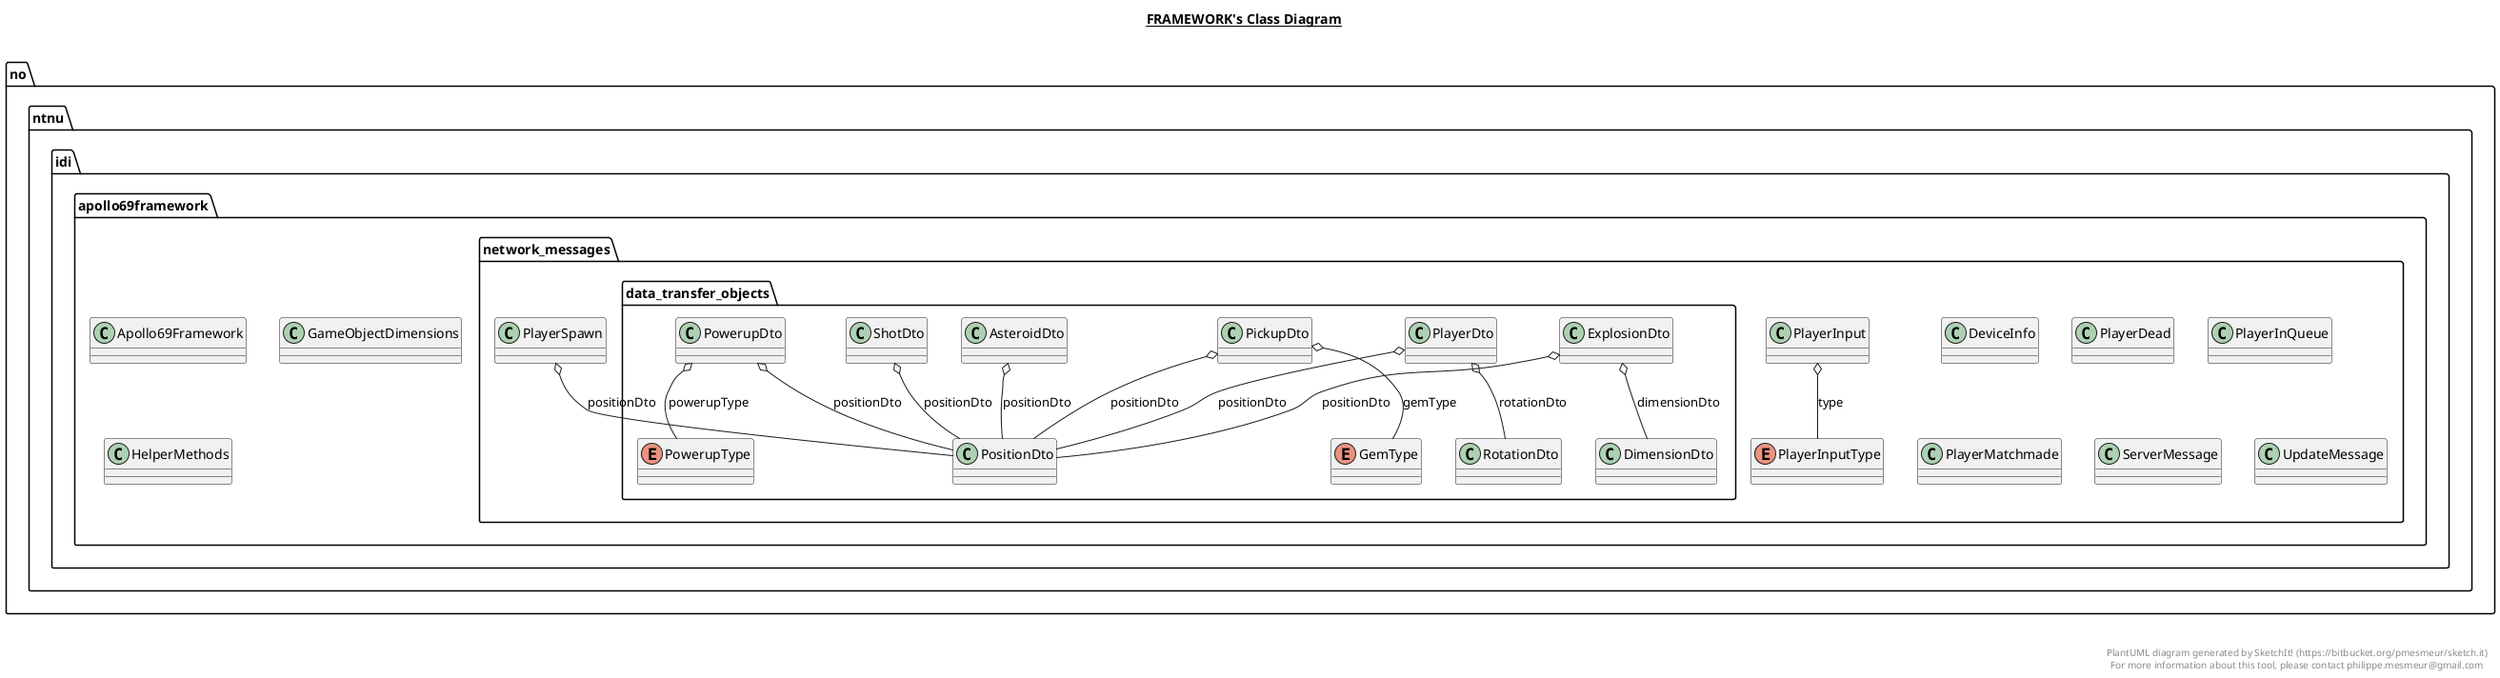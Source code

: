 @startuml

title __FRAMEWORK's Class Diagram__\n

  namespace no.ntnu.idi.apollo69framework {
    class no.ntnu.idi.apollo69framework.Apollo69Framework {
    }
  }
  

  namespace no.ntnu.idi.apollo69framework {
    class no.ntnu.idi.apollo69framework.GameObjectDimensions {
    }
  }
  

  namespace no.ntnu.idi.apollo69framework {
    class no.ntnu.idi.apollo69framework.HelperMethods {
    }
  }
  

  namespace no.ntnu.idi.apollo69framework {
    namespace network_messages {
      class no.ntnu.idi.apollo69framework.network_messages.DeviceInfo {
      }
    }
  }
  

  namespace no.ntnu.idi.apollo69framework {
    namespace network_messages {
      class no.ntnu.idi.apollo69framework.network_messages.PlayerDead {
      }
    }
  }
  

  namespace no.ntnu.idi.apollo69framework {
    namespace network_messages {
      class no.ntnu.idi.apollo69framework.network_messages.PlayerInQueue {
      }
    }
  }
  

  namespace no.ntnu.idi.apollo69framework {
    namespace network_messages {
      class no.ntnu.idi.apollo69framework.network_messages.PlayerInput {
      }
    }
  }
  

  namespace no.ntnu.idi.apollo69framework {
    namespace network_messages {
      enum PlayerInputType {
      }
    }
  }
  

  namespace no.ntnu.idi.apollo69framework {
    namespace network_messages {
      class no.ntnu.idi.apollo69framework.network_messages.PlayerMatchmade {
      }
    }
  }
  

  namespace no.ntnu.idi.apollo69framework {
    namespace network_messages {
      class no.ntnu.idi.apollo69framework.network_messages.PlayerSpawn {
      }
    }
  }
  

  namespace no.ntnu.idi.apollo69framework {
    namespace network_messages {
      class no.ntnu.idi.apollo69framework.network_messages.ServerMessage {
      }
    }
  }
  

  namespace no.ntnu.idi.apollo69framework {
    namespace network_messages {
      class no.ntnu.idi.apollo69framework.network_messages.UpdateMessage {
      }
    }
  }
  

  namespace no.ntnu.idi.apollo69framework {
    namespace network_messages {
      namespace data_transfer_objects {
        class no.ntnu.idi.apollo69framework.network_messages.data_transfer_objects.AsteroidDto {
        }
      }
    }
  }
  

  namespace no.ntnu.idi.apollo69framework {
    namespace network_messages {
      namespace data_transfer_objects {
        class no.ntnu.idi.apollo69framework.network_messages.data_transfer_objects.DimensionDto {
        }
      }
    }
  }
  

  namespace no.ntnu.idi.apollo69framework {
    namespace network_messages {
      namespace data_transfer_objects {
        class no.ntnu.idi.apollo69framework.network_messages.data_transfer_objects.ExplosionDto {
        }
      }
    }
  }
  

  namespace no.ntnu.idi.apollo69framework {
    namespace network_messages {
      namespace data_transfer_objects {
        enum GemType {
        }
      }
    }
  }
  

  namespace no.ntnu.idi.apollo69framework {
    namespace network_messages {
      namespace data_transfer_objects {
        class no.ntnu.idi.apollo69framework.network_messages.data_transfer_objects.PickupDto {
        }
      }
    }
  }
  

  namespace no.ntnu.idi.apollo69framework {
    namespace network_messages {
      namespace data_transfer_objects {
        class no.ntnu.idi.apollo69framework.network_messages.data_transfer_objects.PlayerDto {
        }
      }
    }
  }
  

  namespace no.ntnu.idi.apollo69framework {
    namespace network_messages {
      namespace data_transfer_objects {
        class no.ntnu.idi.apollo69framework.network_messages.data_transfer_objects.PositionDto {
        }
      }
    }
  }
  

  namespace no.ntnu.idi.apollo69framework {
    namespace network_messages {
      namespace data_transfer_objects {
        class no.ntnu.idi.apollo69framework.network_messages.data_transfer_objects.PowerupDto {
        }
      }
    }
  }
  

  namespace no.ntnu.idi.apollo69framework {
    namespace network_messages {
      namespace data_transfer_objects {
        enum PowerupType {
        }
      }
    }
  }
  

  namespace no.ntnu.idi.apollo69framework {
    namespace network_messages {
      namespace data_transfer_objects {
        class no.ntnu.idi.apollo69framework.network_messages.data_transfer_objects.RotationDto {
        }
      }
    }
  }
  

  namespace no.ntnu.idi.apollo69framework {
    namespace network_messages {
      namespace data_transfer_objects {
        class no.ntnu.idi.apollo69framework.network_messages.data_transfer_objects.ShotDto {
        }
      }
    }
  }
  

  no.ntnu.idi.apollo69framework.network_messages.PlayerInput o-- no.ntnu.idi.apollo69framework.network_messages.PlayerInputType : type
  no.ntnu.idi.apollo69framework.network_messages.PlayerSpawn o-- no.ntnu.idi.apollo69framework.network_messages.data_transfer_objects.PositionDto : positionDto
  no.ntnu.idi.apollo69framework.network_messages.data_transfer_objects.AsteroidDto o-- no.ntnu.idi.apollo69framework.network_messages.data_transfer_objects.PositionDto : positionDto
  no.ntnu.idi.apollo69framework.network_messages.data_transfer_objects.ExplosionDto o-- no.ntnu.idi.apollo69framework.network_messages.data_transfer_objects.DimensionDto : dimensionDto
  no.ntnu.idi.apollo69framework.network_messages.data_transfer_objects.ExplosionDto o-- no.ntnu.idi.apollo69framework.network_messages.data_transfer_objects.PositionDto : positionDto
  no.ntnu.idi.apollo69framework.network_messages.data_transfer_objects.PickupDto o-- no.ntnu.idi.apollo69framework.network_messages.data_transfer_objects.GemType : gemType
  no.ntnu.idi.apollo69framework.network_messages.data_transfer_objects.PickupDto o-- no.ntnu.idi.apollo69framework.network_messages.data_transfer_objects.PositionDto : positionDto
  no.ntnu.idi.apollo69framework.network_messages.data_transfer_objects.PlayerDto o-- no.ntnu.idi.apollo69framework.network_messages.data_transfer_objects.PositionDto : positionDto
  no.ntnu.idi.apollo69framework.network_messages.data_transfer_objects.PlayerDto o-- no.ntnu.idi.apollo69framework.network_messages.data_transfer_objects.RotationDto : rotationDto
  no.ntnu.idi.apollo69framework.network_messages.data_transfer_objects.PowerupDto o-- no.ntnu.idi.apollo69framework.network_messages.data_transfer_objects.PositionDto : positionDto
  no.ntnu.idi.apollo69framework.network_messages.data_transfer_objects.PowerupDto o-- no.ntnu.idi.apollo69framework.network_messages.data_transfer_objects.PowerupType : powerupType
  no.ntnu.idi.apollo69framework.network_messages.data_transfer_objects.ShotDto o-- no.ntnu.idi.apollo69framework.network_messages.data_transfer_objects.PositionDto : positionDto


right footer


PlantUML diagram generated by SketchIt! (https://bitbucket.org/pmesmeur/sketch.it)
For more information about this tool, please contact philippe.mesmeur@gmail.com
endfooter

@enduml

